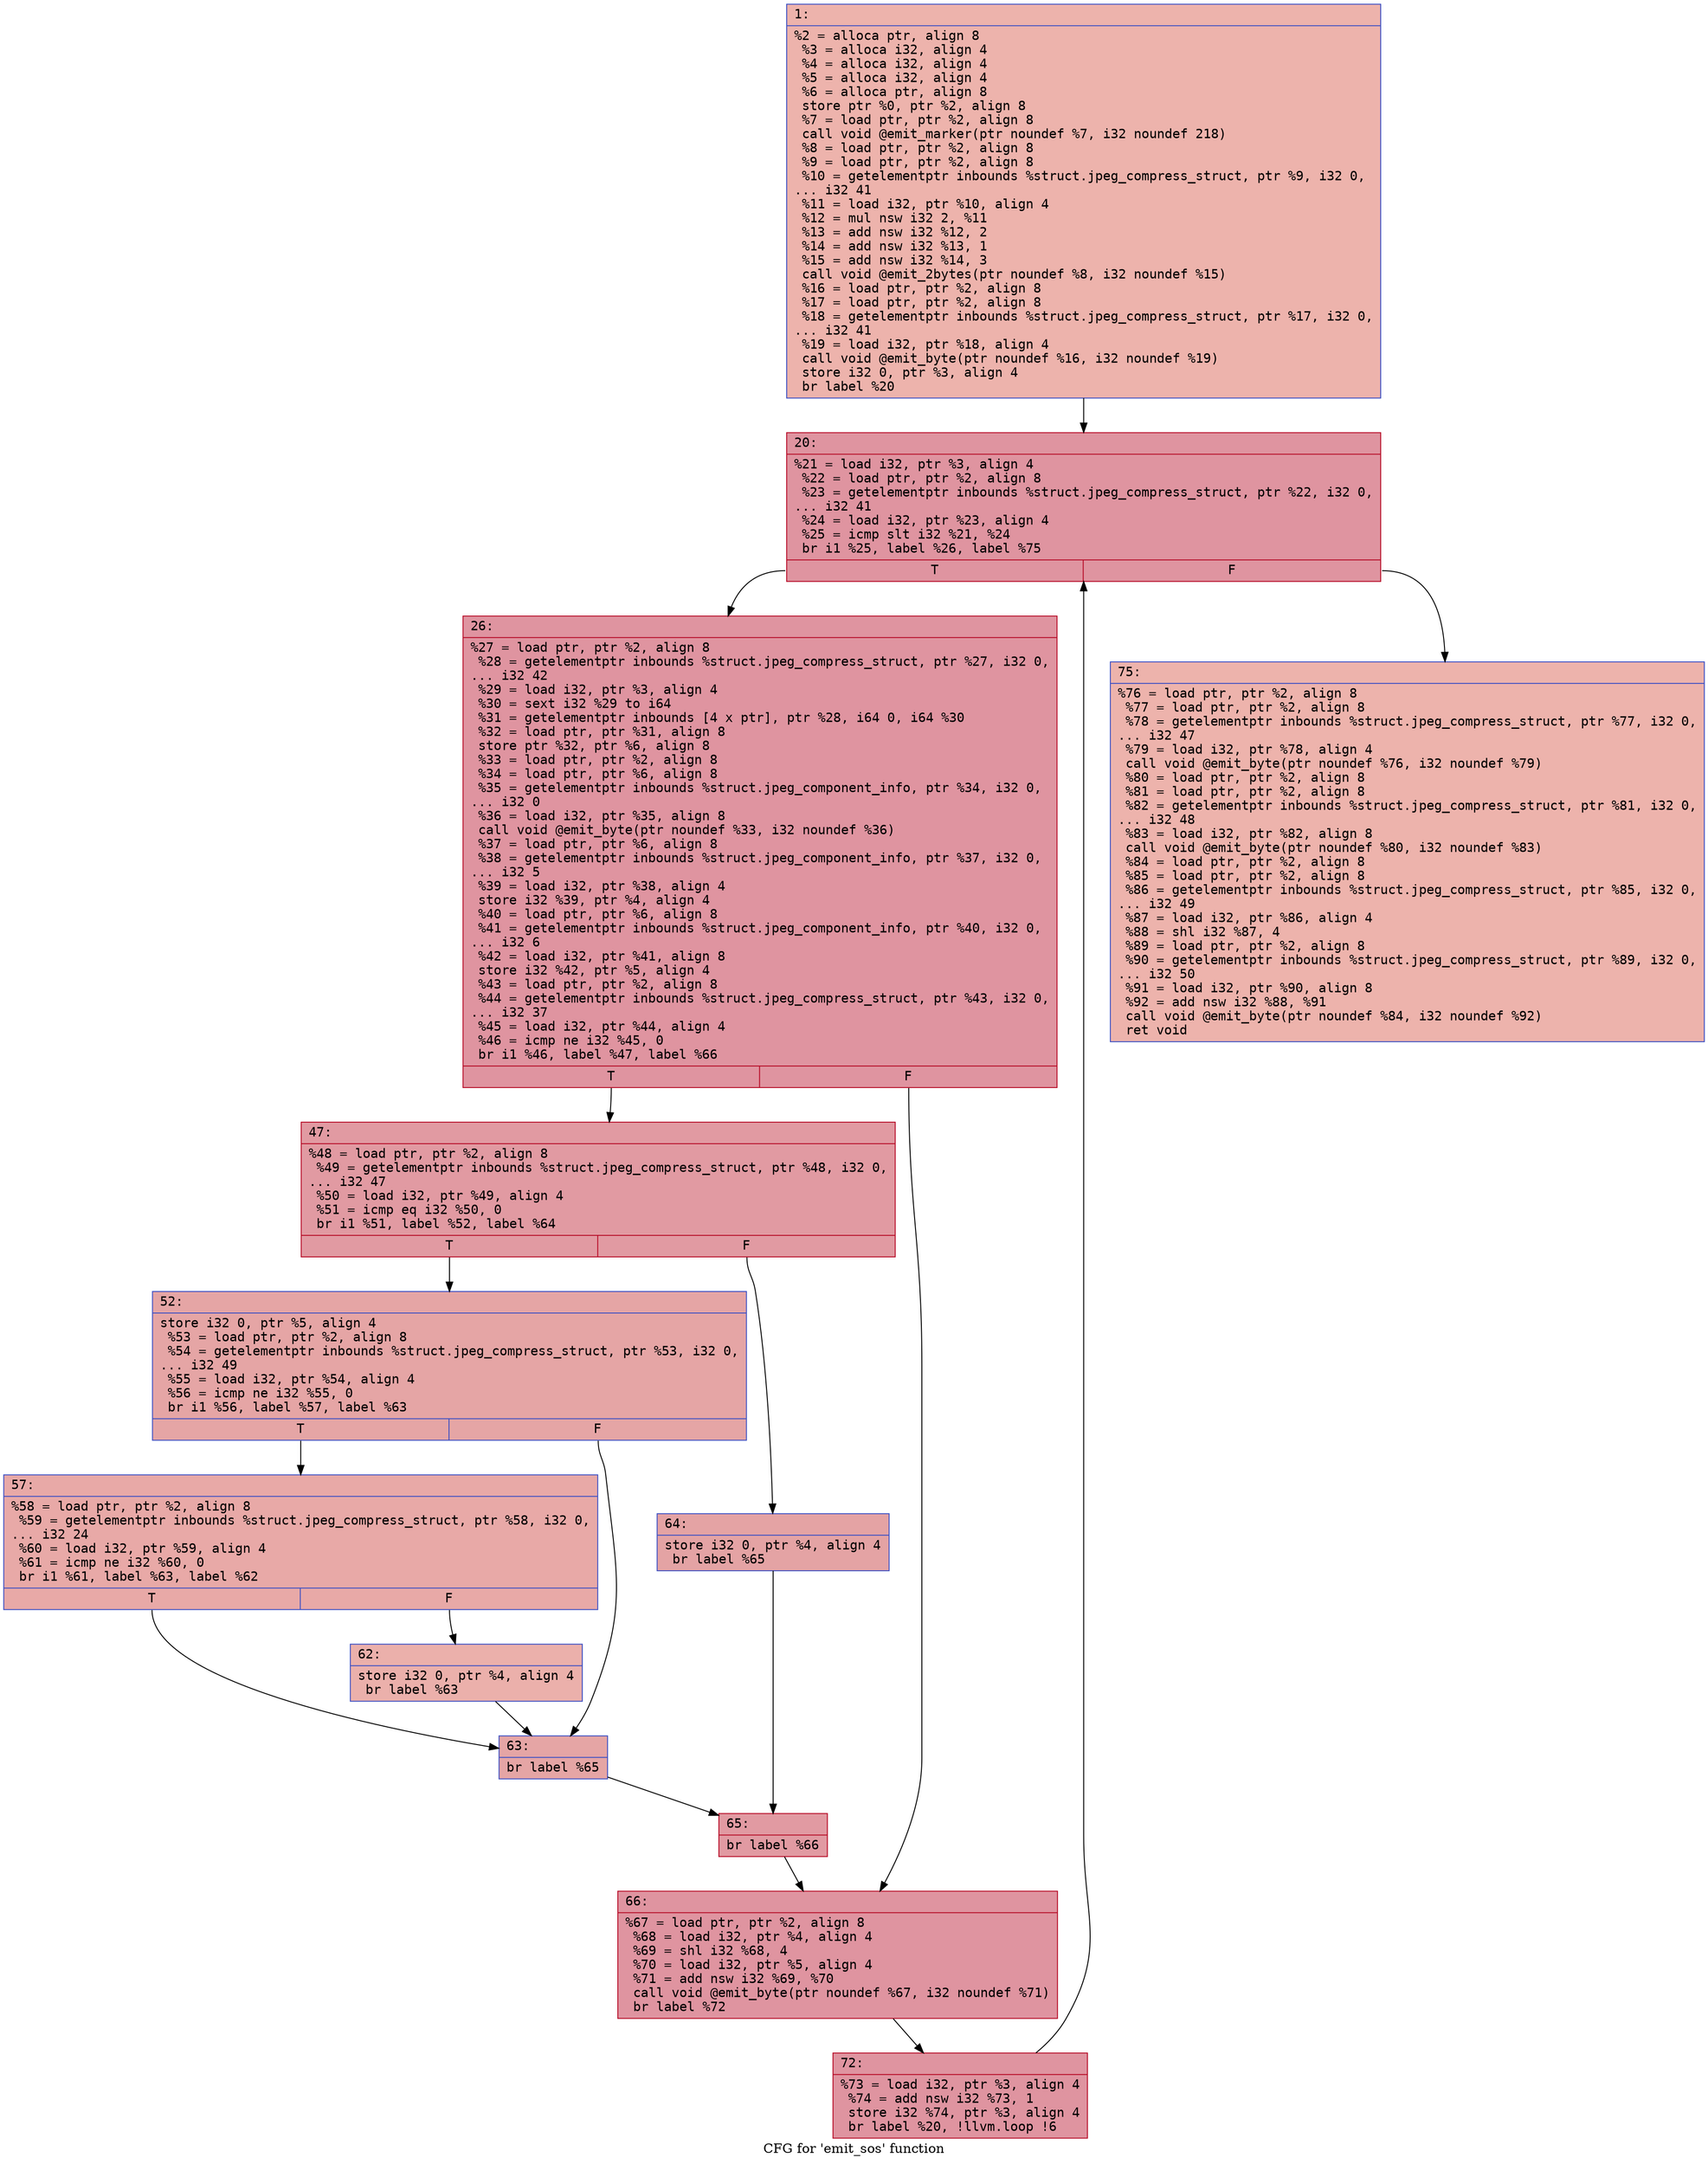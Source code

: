 digraph "CFG for 'emit_sos' function" {
	label="CFG for 'emit_sos' function";

	Node0x600000325040 [shape=record,color="#3d50c3ff", style=filled, fillcolor="#d6524470" fontname="Courier",label="{1:\l|  %2 = alloca ptr, align 8\l  %3 = alloca i32, align 4\l  %4 = alloca i32, align 4\l  %5 = alloca i32, align 4\l  %6 = alloca ptr, align 8\l  store ptr %0, ptr %2, align 8\l  %7 = load ptr, ptr %2, align 8\l  call void @emit_marker(ptr noundef %7, i32 noundef 218)\l  %8 = load ptr, ptr %2, align 8\l  %9 = load ptr, ptr %2, align 8\l  %10 = getelementptr inbounds %struct.jpeg_compress_struct, ptr %9, i32 0,\l... i32 41\l  %11 = load i32, ptr %10, align 4\l  %12 = mul nsw i32 2, %11\l  %13 = add nsw i32 %12, 2\l  %14 = add nsw i32 %13, 1\l  %15 = add nsw i32 %14, 3\l  call void @emit_2bytes(ptr noundef %8, i32 noundef %15)\l  %16 = load ptr, ptr %2, align 8\l  %17 = load ptr, ptr %2, align 8\l  %18 = getelementptr inbounds %struct.jpeg_compress_struct, ptr %17, i32 0,\l... i32 41\l  %19 = load i32, ptr %18, align 4\l  call void @emit_byte(ptr noundef %16, i32 noundef %19)\l  store i32 0, ptr %3, align 4\l  br label %20\l}"];
	Node0x600000325040 -> Node0x600000325090[tooltip="1 -> 20\nProbability 100.00%" ];
	Node0x600000325090 [shape=record,color="#b70d28ff", style=filled, fillcolor="#b70d2870" fontname="Courier",label="{20:\l|  %21 = load i32, ptr %3, align 4\l  %22 = load ptr, ptr %2, align 8\l  %23 = getelementptr inbounds %struct.jpeg_compress_struct, ptr %22, i32 0,\l... i32 41\l  %24 = load i32, ptr %23, align 4\l  %25 = icmp slt i32 %21, %24\l  br i1 %25, label %26, label %75\l|{<s0>T|<s1>F}}"];
	Node0x600000325090:s0 -> Node0x6000003250e0[tooltip="20 -> 26\nProbability 96.88%" ];
	Node0x600000325090:s1 -> Node0x600000325400[tooltip="20 -> 75\nProbability 3.12%" ];
	Node0x6000003250e0 [shape=record,color="#b70d28ff", style=filled, fillcolor="#b70d2870" fontname="Courier",label="{26:\l|  %27 = load ptr, ptr %2, align 8\l  %28 = getelementptr inbounds %struct.jpeg_compress_struct, ptr %27, i32 0,\l... i32 42\l  %29 = load i32, ptr %3, align 4\l  %30 = sext i32 %29 to i64\l  %31 = getelementptr inbounds [4 x ptr], ptr %28, i64 0, i64 %30\l  %32 = load ptr, ptr %31, align 8\l  store ptr %32, ptr %6, align 8\l  %33 = load ptr, ptr %2, align 8\l  %34 = load ptr, ptr %6, align 8\l  %35 = getelementptr inbounds %struct.jpeg_component_info, ptr %34, i32 0,\l... i32 0\l  %36 = load i32, ptr %35, align 8\l  call void @emit_byte(ptr noundef %33, i32 noundef %36)\l  %37 = load ptr, ptr %6, align 8\l  %38 = getelementptr inbounds %struct.jpeg_component_info, ptr %37, i32 0,\l... i32 5\l  %39 = load i32, ptr %38, align 4\l  store i32 %39, ptr %4, align 4\l  %40 = load ptr, ptr %6, align 8\l  %41 = getelementptr inbounds %struct.jpeg_component_info, ptr %40, i32 0,\l... i32 6\l  %42 = load i32, ptr %41, align 8\l  store i32 %42, ptr %5, align 4\l  %43 = load ptr, ptr %2, align 8\l  %44 = getelementptr inbounds %struct.jpeg_compress_struct, ptr %43, i32 0,\l... i32 37\l  %45 = load i32, ptr %44, align 4\l  %46 = icmp ne i32 %45, 0\l  br i1 %46, label %47, label %66\l|{<s0>T|<s1>F}}"];
	Node0x6000003250e0:s0 -> Node0x600000325130[tooltip="26 -> 47\nProbability 62.50%" ];
	Node0x6000003250e0:s1 -> Node0x600000325360[tooltip="26 -> 66\nProbability 37.50%" ];
	Node0x600000325130 [shape=record,color="#b70d28ff", style=filled, fillcolor="#bb1b2c70" fontname="Courier",label="{47:\l|  %48 = load ptr, ptr %2, align 8\l  %49 = getelementptr inbounds %struct.jpeg_compress_struct, ptr %48, i32 0,\l... i32 47\l  %50 = load i32, ptr %49, align 4\l  %51 = icmp eq i32 %50, 0\l  br i1 %51, label %52, label %64\l|{<s0>T|<s1>F}}"];
	Node0x600000325130:s0 -> Node0x600000325180[tooltip="47 -> 52\nProbability 37.50%" ];
	Node0x600000325130:s1 -> Node0x6000003252c0[tooltip="47 -> 64\nProbability 62.50%" ];
	Node0x600000325180 [shape=record,color="#3d50c3ff", style=filled, fillcolor="#c5333470" fontname="Courier",label="{52:\l|  store i32 0, ptr %5, align 4\l  %53 = load ptr, ptr %2, align 8\l  %54 = getelementptr inbounds %struct.jpeg_compress_struct, ptr %53, i32 0,\l... i32 49\l  %55 = load i32, ptr %54, align 4\l  %56 = icmp ne i32 %55, 0\l  br i1 %56, label %57, label %63\l|{<s0>T|<s1>F}}"];
	Node0x600000325180:s0 -> Node0x6000003251d0[tooltip="52 -> 57\nProbability 62.50%" ];
	Node0x600000325180:s1 -> Node0x600000325270[tooltip="52 -> 63\nProbability 37.50%" ];
	Node0x6000003251d0 [shape=record,color="#3d50c3ff", style=filled, fillcolor="#ca3b3770" fontname="Courier",label="{57:\l|  %58 = load ptr, ptr %2, align 8\l  %59 = getelementptr inbounds %struct.jpeg_compress_struct, ptr %58, i32 0,\l... i32 24\l  %60 = load i32, ptr %59, align 4\l  %61 = icmp ne i32 %60, 0\l  br i1 %61, label %63, label %62\l|{<s0>T|<s1>F}}"];
	Node0x6000003251d0:s0 -> Node0x600000325270[tooltip="57 -> 63\nProbability 62.50%" ];
	Node0x6000003251d0:s1 -> Node0x600000325220[tooltip="57 -> 62\nProbability 37.50%" ];
	Node0x600000325220 [shape=record,color="#3d50c3ff", style=filled, fillcolor="#d24b4070" fontname="Courier",label="{62:\l|  store i32 0, ptr %4, align 4\l  br label %63\l}"];
	Node0x600000325220 -> Node0x600000325270[tooltip="62 -> 63\nProbability 100.00%" ];
	Node0x600000325270 [shape=record,color="#3d50c3ff", style=filled, fillcolor="#c5333470" fontname="Courier",label="{63:\l|  br label %65\l}"];
	Node0x600000325270 -> Node0x600000325310[tooltip="63 -> 65\nProbability 100.00%" ];
	Node0x6000003252c0 [shape=record,color="#3d50c3ff", style=filled, fillcolor="#c32e3170" fontname="Courier",label="{64:\l|  store i32 0, ptr %4, align 4\l  br label %65\l}"];
	Node0x6000003252c0 -> Node0x600000325310[tooltip="64 -> 65\nProbability 100.00%" ];
	Node0x600000325310 [shape=record,color="#b70d28ff", style=filled, fillcolor="#bb1b2c70" fontname="Courier",label="{65:\l|  br label %66\l}"];
	Node0x600000325310 -> Node0x600000325360[tooltip="65 -> 66\nProbability 100.00%" ];
	Node0x600000325360 [shape=record,color="#b70d28ff", style=filled, fillcolor="#b70d2870" fontname="Courier",label="{66:\l|  %67 = load ptr, ptr %2, align 8\l  %68 = load i32, ptr %4, align 4\l  %69 = shl i32 %68, 4\l  %70 = load i32, ptr %5, align 4\l  %71 = add nsw i32 %69, %70\l  call void @emit_byte(ptr noundef %67, i32 noundef %71)\l  br label %72\l}"];
	Node0x600000325360 -> Node0x6000003253b0[tooltip="66 -> 72\nProbability 100.00%" ];
	Node0x6000003253b0 [shape=record,color="#b70d28ff", style=filled, fillcolor="#b70d2870" fontname="Courier",label="{72:\l|  %73 = load i32, ptr %3, align 4\l  %74 = add nsw i32 %73, 1\l  store i32 %74, ptr %3, align 4\l  br label %20, !llvm.loop !6\l}"];
	Node0x6000003253b0 -> Node0x600000325090[tooltip="72 -> 20\nProbability 100.00%" ];
	Node0x600000325400 [shape=record,color="#3d50c3ff", style=filled, fillcolor="#d6524470" fontname="Courier",label="{75:\l|  %76 = load ptr, ptr %2, align 8\l  %77 = load ptr, ptr %2, align 8\l  %78 = getelementptr inbounds %struct.jpeg_compress_struct, ptr %77, i32 0,\l... i32 47\l  %79 = load i32, ptr %78, align 4\l  call void @emit_byte(ptr noundef %76, i32 noundef %79)\l  %80 = load ptr, ptr %2, align 8\l  %81 = load ptr, ptr %2, align 8\l  %82 = getelementptr inbounds %struct.jpeg_compress_struct, ptr %81, i32 0,\l... i32 48\l  %83 = load i32, ptr %82, align 8\l  call void @emit_byte(ptr noundef %80, i32 noundef %83)\l  %84 = load ptr, ptr %2, align 8\l  %85 = load ptr, ptr %2, align 8\l  %86 = getelementptr inbounds %struct.jpeg_compress_struct, ptr %85, i32 0,\l... i32 49\l  %87 = load i32, ptr %86, align 4\l  %88 = shl i32 %87, 4\l  %89 = load ptr, ptr %2, align 8\l  %90 = getelementptr inbounds %struct.jpeg_compress_struct, ptr %89, i32 0,\l... i32 50\l  %91 = load i32, ptr %90, align 8\l  %92 = add nsw i32 %88, %91\l  call void @emit_byte(ptr noundef %84, i32 noundef %92)\l  ret void\l}"];
}
